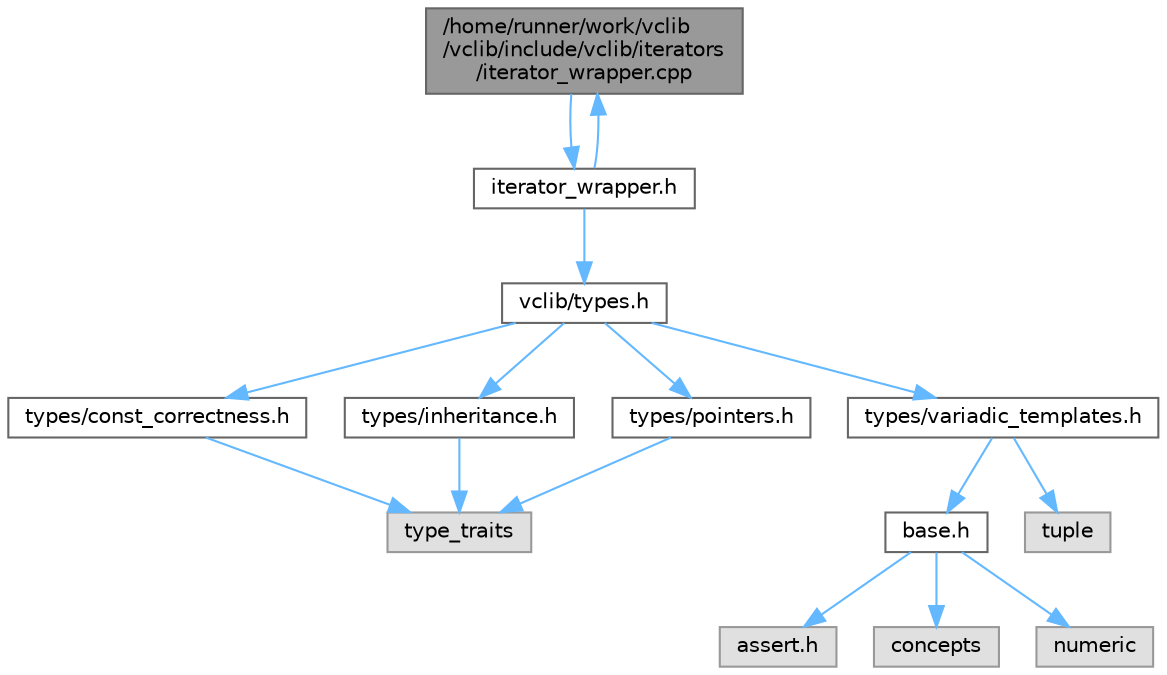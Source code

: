 digraph "/home/runner/work/vclib/vclib/include/vclib/iterators/iterator_wrapper.cpp"
{
 // LATEX_PDF_SIZE
  bgcolor="transparent";
  edge [fontname=Helvetica,fontsize=10,labelfontname=Helvetica,labelfontsize=10];
  node [fontname=Helvetica,fontsize=10,shape=box,height=0.2,width=0.4];
  Node1 [label="/home/runner/work/vclib\l/vclib/include/vclib/iterators\l/iterator_wrapper.cpp",height=0.2,width=0.4,color="gray40", fillcolor="grey60", style="filled", fontcolor="black",tooltip=" "];
  Node1 -> Node2 [color="steelblue1",style="solid"];
  Node2 [label="iterator_wrapper.h",height=0.2,width=0.4,color="grey40", fillcolor="white", style="filled",URL="$iterator__wrapper_8h.html",tooltip=" "];
  Node2 -> Node3 [color="steelblue1",style="solid"];
  Node3 [label="vclib/types.h",height=0.2,width=0.4,color="grey40", fillcolor="white", style="filled",URL="$types_8h.html",tooltip=" "];
  Node3 -> Node4 [color="steelblue1",style="solid"];
  Node4 [label="types/const_correctness.h",height=0.2,width=0.4,color="grey40", fillcolor="white", style="filled",URL="$types_2const__correctness_8h.html",tooltip=" "];
  Node4 -> Node5 [color="steelblue1",style="solid"];
  Node5 [label="type_traits",height=0.2,width=0.4,color="grey60", fillcolor="#E0E0E0", style="filled",tooltip=" "];
  Node3 -> Node6 [color="steelblue1",style="solid"];
  Node6 [label="types/inheritance.h",height=0.2,width=0.4,color="grey40", fillcolor="white", style="filled",URL="$inheritance_8h.html",tooltip=" "];
  Node6 -> Node5 [color="steelblue1",style="solid"];
  Node3 -> Node7 [color="steelblue1",style="solid"];
  Node7 [label="types/pointers.h",height=0.2,width=0.4,color="grey40", fillcolor="white", style="filled",URL="$types_2pointers_8h.html",tooltip=" "];
  Node7 -> Node5 [color="steelblue1",style="solid"];
  Node3 -> Node8 [color="steelblue1",style="solid"];
  Node8 [label="types/variadic_templates.h",height=0.2,width=0.4,color="grey40", fillcolor="white", style="filled",URL="$variadic__templates_8h.html",tooltip=" "];
  Node8 -> Node9 [color="steelblue1",style="solid"];
  Node9 [label="base.h",height=0.2,width=0.4,color="grey40", fillcolor="white", style="filled",URL="$types_2base_8h.html",tooltip=" "];
  Node9 -> Node10 [color="steelblue1",style="solid"];
  Node10 [label="assert.h",height=0.2,width=0.4,color="grey60", fillcolor="#E0E0E0", style="filled",tooltip=" "];
  Node9 -> Node11 [color="steelblue1",style="solid"];
  Node11 [label="concepts",height=0.2,width=0.4,color="grey60", fillcolor="#E0E0E0", style="filled",tooltip=" "];
  Node9 -> Node12 [color="steelblue1",style="solid"];
  Node12 [label="numeric",height=0.2,width=0.4,color="grey60", fillcolor="#E0E0E0", style="filled",tooltip=" "];
  Node8 -> Node13 [color="steelblue1",style="solid"];
  Node13 [label="tuple",height=0.2,width=0.4,color="grey60", fillcolor="#E0E0E0", style="filled",tooltip=" "];
  Node2 -> Node1 [color="steelblue1",style="solid"];
}

